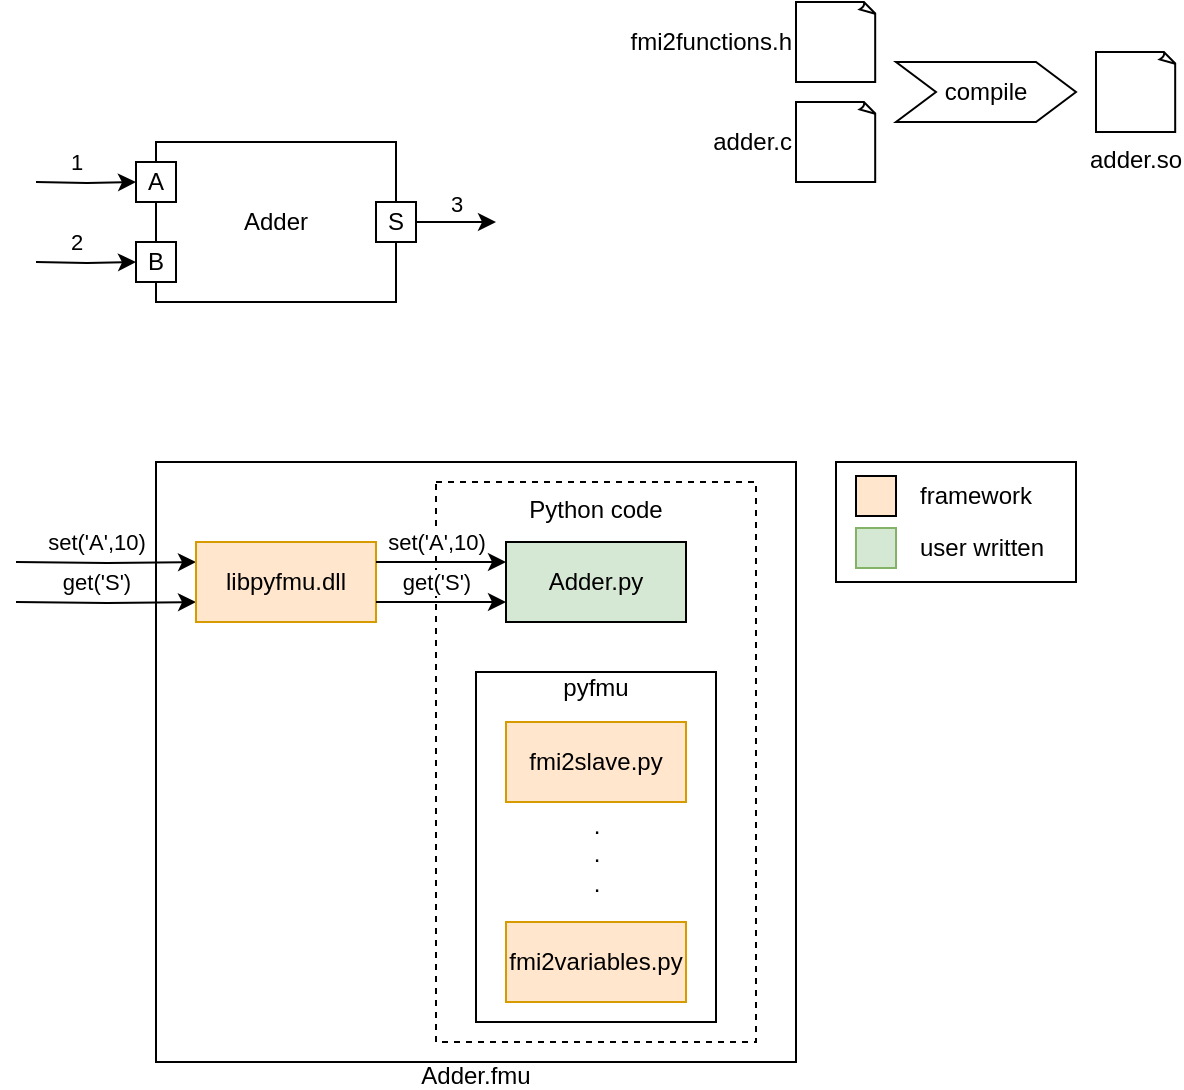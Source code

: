 <mxfile version="12.6.2" type="device"><diagram id="pLLBa99-MqzC2ml7x8Q5" name="Page-1"><mxGraphModel dx="1030" dy="576" grid="1" gridSize="10" guides="1" tooltips="1" connect="1" arrows="1" fold="1" page="1" pageScale="1" pageWidth="850" pageHeight="1100" math="0" shadow="0"><root><mxCell id="0"/><mxCell id="1" parent="0"/><mxCell id="icRZA7Q8vhVySO6be6ze-8" value="Adder.fmu" style="rounded=0;whiteSpace=wrap;html=1;verticalAlign=bottom;spacingTop=0;spacingBottom=-16;" vertex="1" parent="1"><mxGeometry x="220" y="310" width="320" height="300" as="geometry"/></mxCell><mxCell id="icRZA7Q8vhVySO6be6ze-23" value="set('A',10)" style="edgeStyle=orthogonalEdgeStyle;rounded=0;orthogonalLoop=1;jettySize=auto;html=1;exitX=0;exitY=0.25;exitDx=0;exitDy=0;entryX=0;entryY=0.25;entryDx=0;entryDy=0;" edge="1" parent="1" target="icRZA7Q8vhVySO6be6ze-14"><mxGeometry x="-0.111" y="10" relative="1" as="geometry"><mxPoint x="150" y="360" as="sourcePoint"/><mxPoint as="offset"/></mxGeometry></mxCell><mxCell id="icRZA7Q8vhVySO6be6ze-25" value="get('S')" style="edgeStyle=orthogonalEdgeStyle;rounded=0;orthogonalLoop=1;jettySize=auto;html=1;exitX=0;exitY=0.75;exitDx=0;exitDy=0;entryX=0;entryY=0.75;entryDx=0;entryDy=0;" edge="1" parent="1" target="icRZA7Q8vhVySO6be6ze-14"><mxGeometry x="-0.111" y="10" relative="1" as="geometry"><mxPoint x="150" y="380" as="sourcePoint"/><mxPoint as="offset"/></mxGeometry></mxCell><mxCell id="icRZA7Q8vhVySO6be6ze-14" value="libpyfmu.dll" style="rounded=0;whiteSpace=wrap;html=1;fillColor=#ffe6cc;strokeColor=#d79b00;" vertex="1" parent="1"><mxGeometry x="240" y="350" width="90" height="40" as="geometry"/></mxCell><mxCell id="icRZA7Q8vhVySO6be6ze-16" value="Python code" style="rounded=0;whiteSpace=wrap;html=1;verticalAlign=top;dashed=1;" vertex="1" parent="1"><mxGeometry x="360" y="320" width="160" height="280" as="geometry"/></mxCell><mxCell id="icRZA7Q8vhVySO6be6ze-20" value="pyfmu" style="rounded=0;whiteSpace=wrap;html=1;verticalAlign=top;spacing=-4;" vertex="1" parent="1"><mxGeometry x="380" y="415" width="120" height="175" as="geometry"/></mxCell><mxCell id="icRZA7Q8vhVySO6be6ze-9" value="Adder.py" style="rounded=0;whiteSpace=wrap;html=1;fillColor=#d5e8d4;strokeColor=#000000;" vertex="1" parent="1"><mxGeometry x="395" y="350" width="90" height="40" as="geometry"/></mxCell><mxCell id="icRZA7Q8vhVySO6be6ze-10" value="" style="group" vertex="1" connectable="0" parent="1"><mxGeometry x="210" y="150" width="140" height="80" as="geometry"/></mxCell><mxCell id="icRZA7Q8vhVySO6be6ze-1" value="Adder" style="rounded=0;whiteSpace=wrap;html=1;" vertex="1" parent="icRZA7Q8vhVySO6be6ze-10"><mxGeometry x="10" width="120" height="80" as="geometry"/></mxCell><mxCell id="icRZA7Q8vhVySO6be6ze-2" value="A" style="whiteSpace=wrap;html=1;aspect=fixed;" vertex="1" parent="icRZA7Q8vhVySO6be6ze-10"><mxGeometry y="10" width="20" height="20" as="geometry"/></mxCell><mxCell id="icRZA7Q8vhVySO6be6ze-4" value="B" style="whiteSpace=wrap;html=1;aspect=fixed;" vertex="1" parent="icRZA7Q8vhVySO6be6ze-10"><mxGeometry y="50" width="20" height="20" as="geometry"/></mxCell><mxCell id="icRZA7Q8vhVySO6be6ze-6" value="S" style="whiteSpace=wrap;html=1;aspect=fixed;" vertex="1" parent="icRZA7Q8vhVySO6be6ze-10"><mxGeometry x="120" y="30" width="20" height="20" as="geometry"/></mxCell><mxCell id="icRZA7Q8vhVySO6be6ze-11" value="1" style="edgeStyle=orthogonalEdgeStyle;rounded=0;orthogonalLoop=1;jettySize=auto;html=1;" edge="1" parent="1" target="icRZA7Q8vhVySO6be6ze-2"><mxGeometry x="-0.2" y="10" relative="1" as="geometry"><mxPoint x="160" y="170" as="sourcePoint"/><mxPoint as="offset"/></mxGeometry></mxCell><mxCell id="icRZA7Q8vhVySO6be6ze-12" value="2" style="edgeStyle=orthogonalEdgeStyle;rounded=0;orthogonalLoop=1;jettySize=auto;html=1;" edge="1" parent="1" target="icRZA7Q8vhVySO6be6ze-4"><mxGeometry x="-0.2" y="10" relative="1" as="geometry"><mxPoint x="160" y="210" as="sourcePoint"/><mxPoint as="offset"/></mxGeometry></mxCell><mxCell id="icRZA7Q8vhVySO6be6ze-13" value="3" style="edgeStyle=orthogonalEdgeStyle;rounded=0;orthogonalLoop=1;jettySize=auto;html=1;" edge="1" parent="1" source="icRZA7Q8vhVySO6be6ze-6"><mxGeometry y="10" relative="1" as="geometry"><mxPoint x="390" y="190" as="targetPoint"/><mxPoint as="offset"/></mxGeometry></mxCell><mxCell id="icRZA7Q8vhVySO6be6ze-18" value="fmi2slave.py" style="rounded=0;whiteSpace=wrap;html=1;fillColor=#ffe6cc;strokeColor=#d79b00;" vertex="1" parent="1"><mxGeometry x="395" y="440" width="90" height="40" as="geometry"/></mxCell><mxCell id="icRZA7Q8vhVySO6be6ze-21" value="fmi2variables.py" style="rounded=0;whiteSpace=wrap;html=1;fillColor=#ffe6cc;strokeColor=#d79b00;" vertex="1" parent="1"><mxGeometry x="395" y="540" width="90" height="40" as="geometry"/></mxCell><mxCell id="icRZA7Q8vhVySO6be6ze-22" value="&lt;div&gt;.&lt;/div&gt;&lt;div&gt;.&lt;/div&gt;&lt;div&gt;.&lt;br&gt;&lt;/div&gt;" style="text;html=1;align=center;verticalAlign=middle;resizable=0;points=[];autosize=1;" vertex="1" parent="1"><mxGeometry x="430" y="481" width="20" height="50" as="geometry"/></mxCell><mxCell id="icRZA7Q8vhVySO6be6ze-24" value="set('A',10)" style="edgeStyle=orthogonalEdgeStyle;rounded=0;orthogonalLoop=1;jettySize=auto;html=1;exitX=1;exitY=0.25;exitDx=0;exitDy=0;entryX=0;entryY=0.25;entryDx=0;entryDy=0;" edge="1" parent="1" source="icRZA7Q8vhVySO6be6ze-14" target="icRZA7Q8vhVySO6be6ze-9"><mxGeometry x="-0.077" y="10" relative="1" as="geometry"><mxPoint as="offset"/></mxGeometry></mxCell><mxCell id="icRZA7Q8vhVySO6be6ze-26" value="get('S')" style="edgeStyle=orthogonalEdgeStyle;rounded=0;orthogonalLoop=1;jettySize=auto;html=1;exitX=1;exitY=0.75;exitDx=0;exitDy=0;entryX=0;entryY=0.75;entryDx=0;entryDy=0;" edge="1" parent="1" source="icRZA7Q8vhVySO6be6ze-14" target="icRZA7Q8vhVySO6be6ze-9"><mxGeometry x="-0.077" y="10" relative="1" as="geometry"><mxPoint as="offset"/></mxGeometry></mxCell><mxCell id="icRZA7Q8vhVySO6be6ze-31" value="" style="group" vertex="1" connectable="0" parent="1"><mxGeometry x="560" y="310" width="120" height="60" as="geometry"/></mxCell><mxCell id="icRZA7Q8vhVySO6be6ze-30" value="" style="rounded=0;whiteSpace=wrap;html=1;strokeColor=#000000;align=center;" vertex="1" parent="icRZA7Q8vhVySO6be6ze-31"><mxGeometry width="120" height="60" as="geometry"/></mxCell><mxCell id="icRZA7Q8vhVySO6be6ze-28" value="user written" style="html=1;aspect=fixed;strokeColor=#82b366;fillColor=#d5e8d4;spacingLeft=10;align=left;labelPosition=right;verticalLabelPosition=middle;verticalAlign=middle;textDirection=ltr;" vertex="1" parent="icRZA7Q8vhVySO6be6ze-31"><mxGeometry x="10" y="33" width="20" height="20" as="geometry"/></mxCell><mxCell id="icRZA7Q8vhVySO6be6ze-29" value="framework" style="html=1;aspect=fixed;strokeColor=#000000;fillColor=#ffe6cc;spacingLeft=10;align=left;labelPosition=right;verticalLabelPosition=middle;verticalAlign=middle;textDirection=ltr;" vertex="1" parent="icRZA7Q8vhVySO6be6ze-31"><mxGeometry x="10" y="7" width="20" height="20" as="geometry"/></mxCell><mxCell id="icRZA7Q8vhVySO6be6ze-34" value="fmi2functions.h" style="whiteSpace=wrap;html=1;shape=mxgraph.basic.document;strokeColor=#000000;align=right;labelPosition=left;verticalLabelPosition=middle;verticalAlign=middle;" vertex="1" parent="1"><mxGeometry x="540" y="80" width="40" height="40" as="geometry"/></mxCell><mxCell id="icRZA7Q8vhVySO6be6ze-35" value="adder.c" style="whiteSpace=wrap;html=1;shape=mxgraph.basic.document;strokeColor=#000000;align=right;labelPosition=left;verticalLabelPosition=middle;verticalAlign=middle;" vertex="1" parent="1"><mxGeometry x="540" y="130" width="40" height="40" as="geometry"/></mxCell><mxCell id="icRZA7Q8vhVySO6be6ze-36" value="compile" style="shape=step;perimeter=stepPerimeter;whiteSpace=wrap;html=1;fixedSize=1;strokeColor=#000000;align=center;" vertex="1" parent="1"><mxGeometry x="590" y="110" width="90" height="30" as="geometry"/></mxCell><mxCell id="icRZA7Q8vhVySO6be6ze-37" value="adder.so" style="whiteSpace=wrap;html=1;shape=mxgraph.basic.document;strokeColor=#000000;align=center;labelPosition=center;verticalLabelPosition=bottom;verticalAlign=top;" vertex="1" parent="1"><mxGeometry x="690" y="105" width="40" height="40" as="geometry"/></mxCell></root></mxGraphModel></diagram></mxfile>